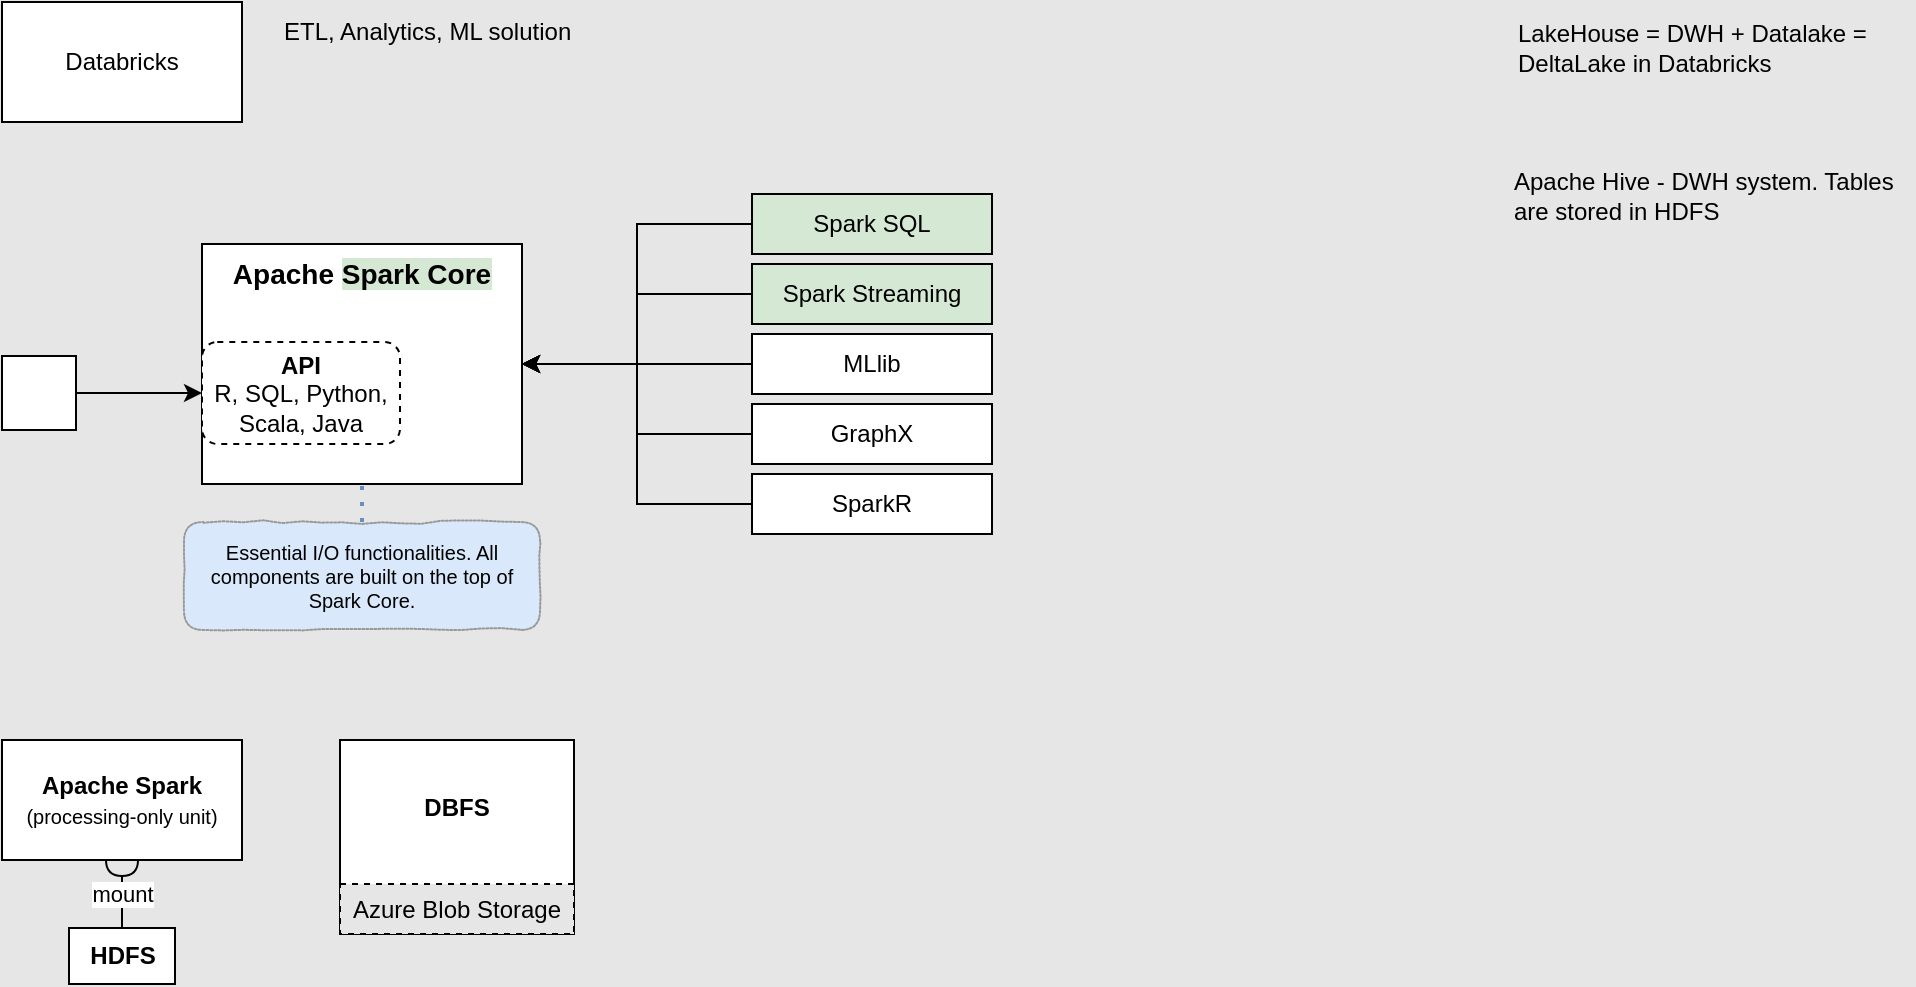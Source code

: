 <mxfile version="21.3.2" type="github">
  <diagram name="Page-1" id="mvxoPzZDPtbUDeEoAUA9">
    <mxGraphModel dx="807" dy="579" grid="0" gridSize="10" guides="1" tooltips="1" connect="1" arrows="1" fold="1" page="1" pageScale="1" pageWidth="1169" pageHeight="1654" background="#E6E6E6" math="0" shadow="0">
      <root>
        <mxCell id="0" />
        <mxCell id="1" parent="0" />
        <UserObject label="Databricks" id="nMdtc5GlGOttccwo4Kmc-1">
          <mxCell style="rounded=0;whiteSpace=wrap;html=1;" parent="1" vertex="1">
            <mxGeometry x="36" y="49" width="120" height="60" as="geometry" />
          </mxCell>
        </UserObject>
        <UserObject label="Apache Hive - DWH system. Tables are stored in HDFS" id="nMdtc5GlGOttccwo4Kmc-3">
          <mxCell style="text;html=1;strokeColor=none;fillColor=none;align=left;verticalAlign=middle;whiteSpace=wrap;rounded=0;" parent="1" vertex="1">
            <mxGeometry x="790" y="131" width="200" height="30" as="geometry" />
          </mxCell>
        </UserObject>
        <mxCell id="nMdtc5GlGOttccwo4Kmc-4" value="ETL, Analytics, ML solution " style="text;html=1;strokeColor=none;fillColor=none;align=left;verticalAlign=middle;whiteSpace=wrap;rounded=0;" parent="1" vertex="1">
          <mxGeometry x="175" y="49" width="157" height="30" as="geometry" />
        </mxCell>
        <mxCell id="nMdtc5GlGOttccwo4Kmc-20" style="edgeStyle=orthogonalEdgeStyle;rounded=0;orthogonalLoop=1;jettySize=auto;html=1;exitX=1;exitY=0.5;exitDx=0;exitDy=0;entryX=0;entryY=0.5;entryDx=0;entryDy=0;startArrow=classic;startFill=1;endArrow=none;endFill=0;" parent="1" source="nMdtc5GlGOttccwo4Kmc-9" target="nMdtc5GlGOttccwo4Kmc-14" edge="1">
          <mxGeometry relative="1" as="geometry" />
        </mxCell>
        <mxCell id="nMdtc5GlGOttccwo4Kmc-21" style="edgeStyle=orthogonalEdgeStyle;rounded=0;orthogonalLoop=1;jettySize=auto;html=1;exitX=1;exitY=0.5;exitDx=0;exitDy=0;entryX=0;entryY=0.5;entryDx=0;entryDy=0;endArrow=none;startArrow=classic;startFill=1;endFill=0;" parent="1" source="nMdtc5GlGOttccwo4Kmc-9" target="nMdtc5GlGOttccwo4Kmc-15" edge="1">
          <mxGeometry relative="1" as="geometry" />
        </mxCell>
        <mxCell id="nMdtc5GlGOttccwo4Kmc-22" style="edgeStyle=orthogonalEdgeStyle;rounded=0;orthogonalLoop=1;jettySize=auto;html=1;exitX=1;exitY=0.5;exitDx=0;exitDy=0;entryX=0;entryY=0.5;entryDx=0;entryDy=0;endArrow=none;startArrow=classic;startFill=1;endFill=0;" parent="1" source="nMdtc5GlGOttccwo4Kmc-9" target="nMdtc5GlGOttccwo4Kmc-16" edge="1">
          <mxGeometry relative="1" as="geometry" />
        </mxCell>
        <mxCell id="nMdtc5GlGOttccwo4Kmc-23" style="edgeStyle=orthogonalEdgeStyle;rounded=0;orthogonalLoop=1;jettySize=auto;html=1;exitX=1;exitY=0.5;exitDx=0;exitDy=0;entryX=0;entryY=0.5;entryDx=0;entryDy=0;endArrow=none;startArrow=classic;startFill=1;endFill=0;" parent="1" source="nMdtc5GlGOttccwo4Kmc-9" target="nMdtc5GlGOttccwo4Kmc-17" edge="1">
          <mxGeometry relative="1" as="geometry" />
        </mxCell>
        <mxCell id="nMdtc5GlGOttccwo4Kmc-24" style="edgeStyle=orthogonalEdgeStyle;rounded=0;orthogonalLoop=1;jettySize=auto;html=1;exitX=1;exitY=0.5;exitDx=0;exitDy=0;entryX=0;entryY=0.5;entryDx=0;entryDy=0;endArrow=none;startArrow=classic;startFill=1;endFill=0;" parent="1" source="nMdtc5GlGOttccwo4Kmc-9" target="nMdtc5GlGOttccwo4Kmc-18" edge="1">
          <mxGeometry relative="1" as="geometry" />
        </mxCell>
        <mxCell id="nMdtc5GlGOttccwo4Kmc-28" style="edgeStyle=orthogonalEdgeStyle;rounded=0;orthogonalLoop=1;jettySize=auto;html=1;exitX=1;exitY=0.5;exitDx=0;exitDy=0;entryX=0;entryY=0.5;entryDx=0;entryDy=0;" parent="1" source="nMdtc5GlGOttccwo4Kmc-12" target="nMdtc5GlGOttccwo4Kmc-10" edge="1">
          <mxGeometry relative="1" as="geometry" />
        </mxCell>
        <mxCell id="nMdtc5GlGOttccwo4Kmc-12" value="" style="shape=image;html=1;verticalAlign=top;verticalLabelPosition=bottom;labelBackgroundColor=#ffffff;imageAspect=0;aspect=fixed;image=https://cdn1.iconfinder.com/data/icons/ionicons-sharp-vol-2/512/terminal-sharp-128.png;imageBackground=default;imageBorder=default;noLabel=0;" parent="1" vertex="1">
          <mxGeometry x="36" y="226" width="37" height="37" as="geometry" />
        </mxCell>
        <UserObject label="Spark SQL" tooltip="Structured data processing" id="nMdtc5GlGOttccwo4Kmc-14">
          <mxCell style="rounded=0;whiteSpace=wrap;html=1;glass=0;shadow=0;gradientColor=none;fillStyle=solid;fillColor=#D5E8D4;" parent="1" vertex="1">
            <mxGeometry x="411" y="145" width="120" height="30" as="geometry" />
          </mxCell>
        </UserObject>
        <UserObject label="Spark Streaming" tooltip="Scalable, high-throughput, fault-tolerant stream processing" id="nMdtc5GlGOttccwo4Kmc-15">
          <mxCell style="rounded=0;whiteSpace=wrap;html=1;fillColor=#D5E8D4;" parent="1" vertex="1">
            <mxGeometry x="411" y="180" width="120" height="30" as="geometry" />
          </mxCell>
        </UserObject>
        <UserObject label="MLlib" tooltip="Scalable Machine learning library" id="nMdtc5GlGOttccwo4Kmc-16">
          <mxCell style="rounded=0;whiteSpace=wrap;html=1;" parent="1" vertex="1">
            <mxGeometry x="411" y="215" width="120" height="30" as="geometry" />
          </mxCell>
        </UserObject>
        <UserObject label="SparkR" tooltip="Data processing in R with SparkR DataFrame support." id="nMdtc5GlGOttccwo4Kmc-18">
          <mxCell style="rounded=0;whiteSpace=wrap;html=1;" parent="1" vertex="1">
            <mxGeometry x="411" y="285" width="120" height="30" as="geometry" />
          </mxCell>
        </UserObject>
        <mxCell id="nMdtc5GlGOttccwo4Kmc-27" value="" style="group" parent="1" vertex="1" connectable="0">
          <mxGeometry x="136" y="170" width="160" height="120" as="geometry" />
        </mxCell>
        <UserObject label="&lt;font size=&quot;1&quot;&gt;&lt;b style=&quot;font-size: 14px;&quot;&gt;Apache &lt;span style=&quot;background-color: rgb(213, 232, 212);&quot;&gt;Spark Core&lt;/span&gt;&lt;/b&gt;&lt;/font&gt;" tooltip="RDD, MapReduce, Cluster management etc." id="nMdtc5GlGOttccwo4Kmc-9">
          <mxCell style="rounded=0;whiteSpace=wrap;html=1;verticalAlign=top;movable=1;resizable=1;rotatable=1;deletable=1;editable=1;locked=0;connectable=1;" parent="nMdtc5GlGOttccwo4Kmc-27" vertex="1">
            <mxGeometry width="160" height="120" as="geometry" />
          </mxCell>
        </UserObject>
        <mxCell id="nMdtc5GlGOttccwo4Kmc-10" value="&lt;b&gt;&lt;font style=&quot;font-size: 12px;&quot;&gt;API&lt;/font&gt;&lt;/b&gt;&lt;br&gt;R, SQL, Python, Scala, Java" style="rounded=1;whiteSpace=wrap;html=1;dashed=1;" parent="nMdtc5GlGOttccwo4Kmc-27" vertex="1">
          <mxGeometry y="49" width="99" height="51" as="geometry" />
        </mxCell>
        <UserObject label="&lt;div&gt;LakeHouse = DWH + Datalake = DeltaLake in Databricks&lt;/div&gt;" id="nMdtc5GlGOttccwo4Kmc-29">
          <mxCell style="text;html=1;strokeColor=none;fillColor=none;align=left;verticalAlign=middle;whiteSpace=wrap;rounded=0;" parent="1" vertex="1">
            <mxGeometry x="792" y="57" width="200" height="30" as="geometry" />
          </mxCell>
        </UserObject>
        <mxCell id="nMdtc5GlGOttccwo4Kmc-35" value="Essential I/O functionalities. All components are built on the top of Spark Core." style="text;html=1;strokeColor=#999999;fillColor=#dae8fc;align=center;verticalAlign=middle;whiteSpace=wrap;rounded=1;labelBorderColor=none;glass=0;fontSize=10;comic=1;absoluteArcSize=0;arcSize=18;dashed=1;dashPattern=1 1;imageAspect=1;" parent="1" vertex="1">
          <mxGeometry x="127" y="309" width="178" height="54" as="geometry" />
        </mxCell>
        <mxCell id="nMdtc5GlGOttccwo4Kmc-36" value="" style="endArrow=none;dashed=1;html=1;dashPattern=1 3;strokeWidth=2;rounded=0;exitX=0.5;exitY=0;exitDx=0;exitDy=0;entryX=0.5;entryY=1;entryDx=0;entryDy=0;fillColor=#dae8fc;strokeColor=#6c8ebf;" parent="1" source="nMdtc5GlGOttccwo4Kmc-35" target="nMdtc5GlGOttccwo4Kmc-9" edge="1">
          <mxGeometry width="50" height="50" relative="1" as="geometry">
            <mxPoint x="315" y="397" as="sourcePoint" />
            <mxPoint x="365" y="347" as="targetPoint" />
          </mxGeometry>
        </mxCell>
        <UserObject label="GraphX" tooltip="Network graph analytics engine" id="nMdtc5GlGOttccwo4Kmc-17">
          <mxCell style="rounded=0;whiteSpace=wrap;html=1;" parent="1" vertex="1">
            <mxGeometry x="411" y="250" width="120" height="30" as="geometry" />
          </mxCell>
        </UserObject>
        <mxCell id="SSF3-dgxGvlv1A8OcGRK-6" value="" style="group" parent="1" vertex="1" connectable="0">
          <mxGeometry x="205" y="418" width="117" height="97" as="geometry" />
        </mxCell>
        <UserObject label="&lt;b&gt;DBFS&lt;/b&gt;" tooltip="Databricks File System" id="SSF3-dgxGvlv1A8OcGRK-2">
          <mxCell style="rounded=0;whiteSpace=wrap;html=1;gradientColor=none;shadow=0;verticalAlign=top;spacingTop=20;" parent="SSF3-dgxGvlv1A8OcGRK-6" vertex="1">
            <mxGeometry width="117.0" height="97" as="geometry" />
          </mxCell>
        </UserObject>
        <mxCell id="SSF3-dgxGvlv1A8OcGRK-5" value="Azure Blob Storage" style="rounded=0;whiteSpace=wrap;html=1;dashed=1;fillColor=#E6E6E6;" parent="SSF3-dgxGvlv1A8OcGRK-6" vertex="1">
          <mxGeometry y="72" width="117.0" height="25" as="geometry" />
        </mxCell>
        <mxCell id="SSF3-dgxGvlv1A8OcGRK-7" value="&lt;b&gt;HDFS&lt;/b&gt;" style="rounded=0;whiteSpace=wrap;html=1;labelBackgroundColor=none;labelBorderColor=none;" parent="1" vertex="1">
          <mxGeometry x="69.5" y="512" width="53" height="28" as="geometry" />
        </mxCell>
        <mxCell id="SSF3-dgxGvlv1A8OcGRK-8" value="mount" style="endArrow=halfCircle;html=1;rounded=0;entryX=0.5;entryY=1;entryDx=0;entryDy=0;endFill=0;labelBackgroundColor=default;labelBorderColor=none;exitX=0.5;exitY=0;exitDx=0;exitDy=0;" parent="1" source="SSF3-dgxGvlv1A8OcGRK-7" target="SSF3-dgxGvlv1A8OcGRK-9" edge="1">
          <mxGeometry width="50" height="50" relative="1" as="geometry">
            <mxPoint x="38" y="384" as="sourcePoint" />
            <mxPoint x="-24" y="465" as="targetPoint" />
          </mxGeometry>
        </mxCell>
        <mxCell id="SSF3-dgxGvlv1A8OcGRK-9" value="&lt;b&gt;Apache Spark&lt;/b&gt;&lt;br&gt;&lt;font style=&quot;font-size: 10px;&quot;&gt;(processing-only unit)&lt;/font&gt;" style="rounded=0;whiteSpace=wrap;html=1;" parent="1" vertex="1">
          <mxGeometry x="36" y="418" width="120" height="60" as="geometry" />
        </mxCell>
        <object label="Layer1" id="nMdtc5GlGOttccwo4Kmc-39">
          <mxCell parent="0" visible="0" />
        </object>
      </root>
    </mxGraphModel>
  </diagram>
</mxfile>
